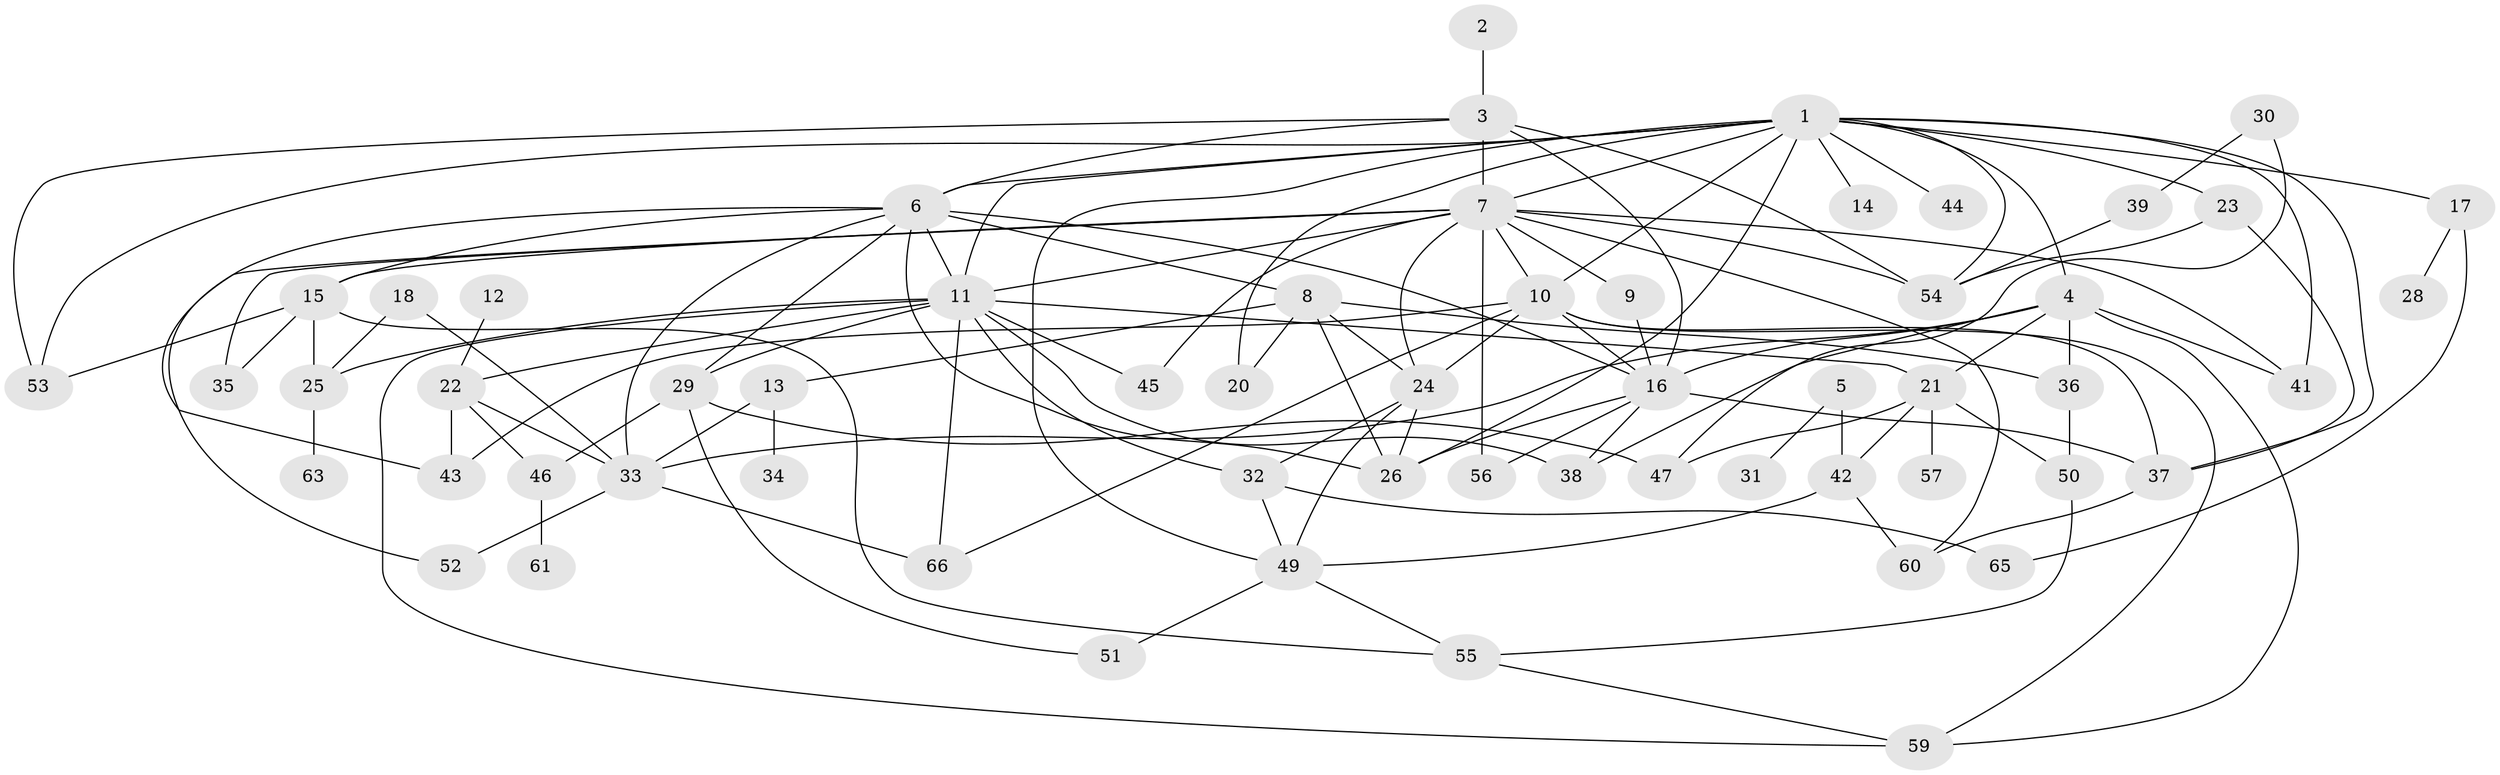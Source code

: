 // original degree distribution, {5: 0.09923664122137404, 1: 0.1450381679389313, 4: 0.1450381679389313, 3: 0.21374045801526717, 6: 0.061068702290076333, 2: 0.2595419847328244, 0: 0.05343511450381679, 7: 0.015267175572519083, 8: 0.007633587786259542}
// Generated by graph-tools (version 1.1) at 2025/33/03/09/25 02:33:45]
// undirected, 59 vertices, 119 edges
graph export_dot {
graph [start="1"]
  node [color=gray90,style=filled];
  1;
  2;
  3;
  4;
  5;
  6;
  7;
  8;
  9;
  10;
  11;
  12;
  13;
  14;
  15;
  16;
  17;
  18;
  20;
  21;
  22;
  23;
  24;
  25;
  26;
  28;
  29;
  30;
  31;
  32;
  33;
  34;
  35;
  36;
  37;
  38;
  39;
  41;
  42;
  43;
  44;
  45;
  46;
  47;
  49;
  50;
  51;
  52;
  53;
  54;
  55;
  56;
  57;
  59;
  60;
  61;
  63;
  65;
  66;
  1 -- 4 [weight=1.0];
  1 -- 6 [weight=1.0];
  1 -- 7 [weight=1.0];
  1 -- 10 [weight=1.0];
  1 -- 11 [weight=1.0];
  1 -- 14 [weight=1.0];
  1 -- 17 [weight=1.0];
  1 -- 20 [weight=2.0];
  1 -- 23 [weight=1.0];
  1 -- 26 [weight=1.0];
  1 -- 37 [weight=1.0];
  1 -- 41 [weight=2.0];
  1 -- 44 [weight=1.0];
  1 -- 49 [weight=1.0];
  1 -- 53 [weight=1.0];
  1 -- 54 [weight=1.0];
  2 -- 3 [weight=2.0];
  3 -- 6 [weight=1.0];
  3 -- 7 [weight=1.0];
  3 -- 16 [weight=1.0];
  3 -- 53 [weight=1.0];
  3 -- 54 [weight=1.0];
  4 -- 16 [weight=1.0];
  4 -- 21 [weight=2.0];
  4 -- 33 [weight=1.0];
  4 -- 36 [weight=1.0];
  4 -- 38 [weight=1.0];
  4 -- 41 [weight=1.0];
  4 -- 59 [weight=1.0];
  5 -- 31 [weight=1.0];
  5 -- 42 [weight=1.0];
  6 -- 8 [weight=2.0];
  6 -- 11 [weight=1.0];
  6 -- 15 [weight=1.0];
  6 -- 16 [weight=1.0];
  6 -- 26 [weight=1.0];
  6 -- 29 [weight=1.0];
  6 -- 33 [weight=1.0];
  6 -- 43 [weight=1.0];
  7 -- 9 [weight=1.0];
  7 -- 10 [weight=2.0];
  7 -- 11 [weight=1.0];
  7 -- 15 [weight=1.0];
  7 -- 24 [weight=1.0];
  7 -- 35 [weight=1.0];
  7 -- 41 [weight=1.0];
  7 -- 45 [weight=1.0];
  7 -- 52 [weight=1.0];
  7 -- 54 [weight=1.0];
  7 -- 56 [weight=1.0];
  7 -- 60 [weight=1.0];
  8 -- 13 [weight=1.0];
  8 -- 20 [weight=1.0];
  8 -- 24 [weight=1.0];
  8 -- 26 [weight=1.0];
  8 -- 36 [weight=2.0];
  9 -- 16 [weight=2.0];
  10 -- 16 [weight=1.0];
  10 -- 24 [weight=1.0];
  10 -- 37 [weight=1.0];
  10 -- 43 [weight=1.0];
  10 -- 59 [weight=1.0];
  10 -- 66 [weight=1.0];
  11 -- 21 [weight=1.0];
  11 -- 22 [weight=1.0];
  11 -- 25 [weight=1.0];
  11 -- 29 [weight=1.0];
  11 -- 32 [weight=1.0];
  11 -- 38 [weight=1.0];
  11 -- 45 [weight=1.0];
  11 -- 59 [weight=1.0];
  11 -- 66 [weight=1.0];
  12 -- 22 [weight=1.0];
  13 -- 33 [weight=1.0];
  13 -- 34 [weight=1.0];
  15 -- 25 [weight=1.0];
  15 -- 35 [weight=1.0];
  15 -- 53 [weight=1.0];
  15 -- 55 [weight=1.0];
  16 -- 26 [weight=1.0];
  16 -- 37 [weight=1.0];
  16 -- 38 [weight=1.0];
  16 -- 56 [weight=1.0];
  17 -- 28 [weight=1.0];
  17 -- 65 [weight=1.0];
  18 -- 25 [weight=1.0];
  18 -- 33 [weight=1.0];
  21 -- 42 [weight=1.0];
  21 -- 47 [weight=1.0];
  21 -- 50 [weight=1.0];
  21 -- 57 [weight=1.0];
  22 -- 33 [weight=1.0];
  22 -- 43 [weight=1.0];
  22 -- 46 [weight=1.0];
  23 -- 37 [weight=2.0];
  23 -- 54 [weight=1.0];
  24 -- 26 [weight=1.0];
  24 -- 32 [weight=1.0];
  24 -- 49 [weight=1.0];
  25 -- 63 [weight=1.0];
  29 -- 46 [weight=1.0];
  29 -- 47 [weight=1.0];
  29 -- 51 [weight=1.0];
  30 -- 39 [weight=1.0];
  30 -- 47 [weight=1.0];
  32 -- 49 [weight=1.0];
  32 -- 65 [weight=1.0];
  33 -- 52 [weight=1.0];
  33 -- 66 [weight=1.0];
  36 -- 50 [weight=1.0];
  37 -- 60 [weight=1.0];
  39 -- 54 [weight=1.0];
  42 -- 49 [weight=1.0];
  42 -- 60 [weight=1.0];
  46 -- 61 [weight=1.0];
  49 -- 51 [weight=1.0];
  49 -- 55 [weight=1.0];
  50 -- 55 [weight=1.0];
  55 -- 59 [weight=1.0];
}
